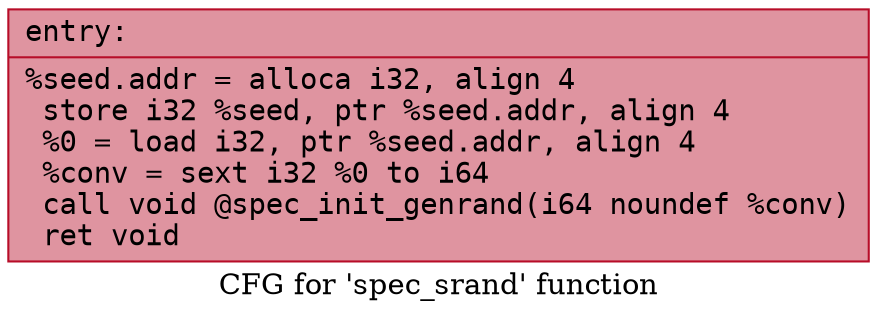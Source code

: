 digraph "CFG for 'spec_srand' function" {
	label="CFG for 'spec_srand' function";

	Node0x5614a63d09e0 [shape=record,color="#b70d28ff", style=filled, fillcolor="#b70d2870" fontname="Courier",label="{entry:\l|  %seed.addr = alloca i32, align 4\l  store i32 %seed, ptr %seed.addr, align 4\l  %0 = load i32, ptr %seed.addr, align 4\l  %conv = sext i32 %0 to i64\l  call void @spec_init_genrand(i64 noundef %conv)\l  ret void\l}"];
}
